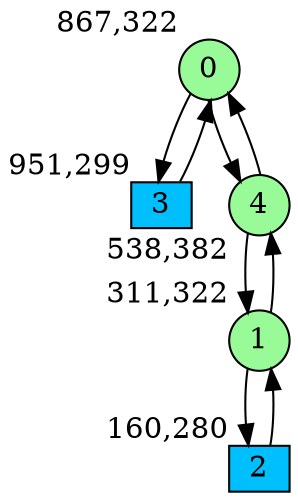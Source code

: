 digraph G {
graph [bgcolor=white]
node [shape=circle, style = filled, fillcolor=white,fixedsize=true, width=0.4, height=0.3 ]
0[xlabel="867,322", pos = "11.0469,0.9375!", fillcolor=palegreen ];
1[xlabel="311,322", pos = "2.35938,0.9375!", fillcolor=palegreen ];
2[xlabel="160,280", pos = "0,1.59375!", fillcolor=deepskyblue, shape=box ];
3[xlabel="951,299", pos = "12.3594,1.29688!", fillcolor=deepskyblue, shape=box ];
4[xlabel="538,382", pos = "5.90625,0!", fillcolor=palegreen ];
0->4 ;
0->3 ;
1->4 ;
1->2 ;
2->1 ;
3->0 ;
4->1 ;
4->0 ;
}
